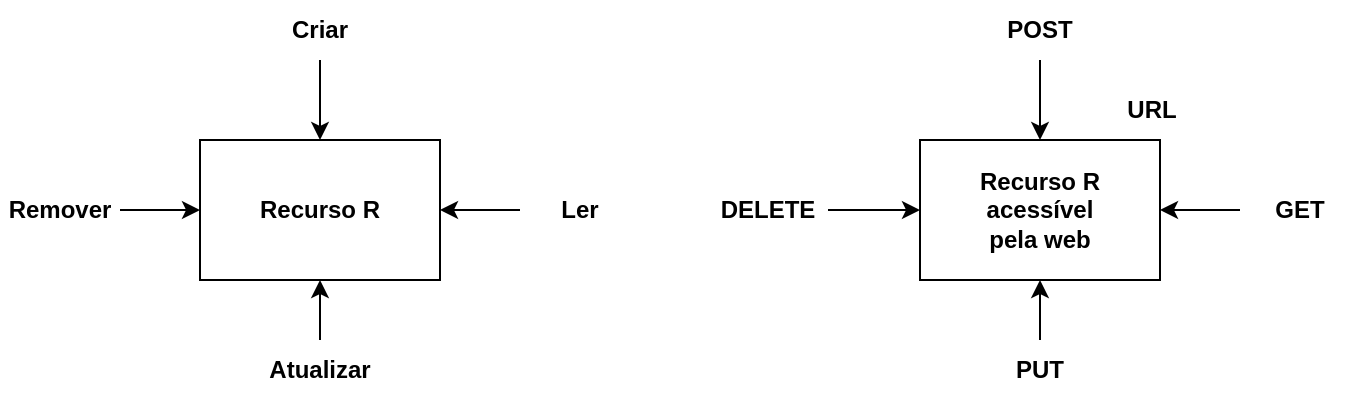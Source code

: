 <mxfile version="21.8.1" type="github">
  <diagram name="Página-1" id="N3dewGuLw0sWKFviuK9k">
    <mxGraphModel dx="606" dy="1176" grid="1" gridSize="10" guides="1" tooltips="1" connect="1" arrows="1" fold="1" page="1" pageScale="1" pageWidth="827" pageHeight="1169" math="0" shadow="0">
      <root>
        <mxCell id="0" />
        <mxCell id="1" parent="0" />
        <mxCell id="aBuY9R5-_XP5ZshOFFdp-1" value="" style="rounded=0;whiteSpace=wrap;html=1;" vertex="1" parent="1">
          <mxGeometry x="160" y="160" width="120" height="70" as="geometry" />
        </mxCell>
        <mxCell id="aBuY9R5-_XP5ZshOFFdp-2" value="&lt;b&gt;Recurso R&lt;/b&gt;" style="text;html=1;strokeColor=none;fillColor=none;align=center;verticalAlign=middle;whiteSpace=wrap;rounded=0;" vertex="1" parent="1">
          <mxGeometry x="185" y="180" width="70" height="30" as="geometry" />
        </mxCell>
        <mxCell id="aBuY9R5-_XP5ZshOFFdp-24" style="edgeStyle=orthogonalEdgeStyle;rounded=0;orthogonalLoop=1;jettySize=auto;html=1;entryX=0.5;entryY=0;entryDx=0;entryDy=0;" edge="1" parent="1" source="aBuY9R5-_XP5ZshOFFdp-3" target="aBuY9R5-_XP5ZshOFFdp-1">
          <mxGeometry relative="1" as="geometry" />
        </mxCell>
        <mxCell id="aBuY9R5-_XP5ZshOFFdp-3" value="Criar" style="text;html=1;strokeColor=none;fillColor=none;align=center;verticalAlign=middle;whiteSpace=wrap;rounded=0;fontStyle=1" vertex="1" parent="1">
          <mxGeometry x="190" y="90" width="60" height="30" as="geometry" />
        </mxCell>
        <mxCell id="aBuY9R5-_XP5ZshOFFdp-26" style="edgeStyle=orthogonalEdgeStyle;rounded=0;orthogonalLoop=1;jettySize=auto;html=1;entryX=0.5;entryY=1;entryDx=0;entryDy=0;" edge="1" parent="1" source="aBuY9R5-_XP5ZshOFFdp-4" target="aBuY9R5-_XP5ZshOFFdp-1">
          <mxGeometry relative="1" as="geometry" />
        </mxCell>
        <mxCell id="aBuY9R5-_XP5ZshOFFdp-4" value="Atualizar" style="text;html=1;strokeColor=none;fillColor=none;align=center;verticalAlign=middle;whiteSpace=wrap;rounded=0;fontStyle=1" vertex="1" parent="1">
          <mxGeometry x="190" y="260" width="60" height="30" as="geometry" />
        </mxCell>
        <mxCell id="aBuY9R5-_XP5ZshOFFdp-27" style="edgeStyle=orthogonalEdgeStyle;rounded=0;orthogonalLoop=1;jettySize=auto;html=1;entryX=0;entryY=0.5;entryDx=0;entryDy=0;" edge="1" parent="1" source="aBuY9R5-_XP5ZshOFFdp-5" target="aBuY9R5-_XP5ZshOFFdp-1">
          <mxGeometry relative="1" as="geometry" />
        </mxCell>
        <mxCell id="aBuY9R5-_XP5ZshOFFdp-5" value="Remover" style="text;html=1;strokeColor=none;fillColor=none;align=center;verticalAlign=middle;whiteSpace=wrap;rounded=0;fontStyle=1" vertex="1" parent="1">
          <mxGeometry x="60" y="180" width="60" height="30" as="geometry" />
        </mxCell>
        <mxCell id="aBuY9R5-_XP5ZshOFFdp-25" style="edgeStyle=orthogonalEdgeStyle;rounded=0;orthogonalLoop=1;jettySize=auto;html=1;entryX=1;entryY=0.5;entryDx=0;entryDy=0;" edge="1" parent="1" source="aBuY9R5-_XP5ZshOFFdp-6" target="aBuY9R5-_XP5ZshOFFdp-1">
          <mxGeometry relative="1" as="geometry" />
        </mxCell>
        <mxCell id="aBuY9R5-_XP5ZshOFFdp-6" value="Ler" style="text;html=1;strokeColor=none;fillColor=none;align=center;verticalAlign=middle;whiteSpace=wrap;rounded=0;fontStyle=1" vertex="1" parent="1">
          <mxGeometry x="320" y="180" width="60" height="30" as="geometry" />
        </mxCell>
        <mxCell id="aBuY9R5-_XP5ZshOFFdp-13" value="" style="rounded=0;whiteSpace=wrap;html=1;" vertex="1" parent="1">
          <mxGeometry x="520" y="160" width="120" height="70" as="geometry" />
        </mxCell>
        <mxCell id="aBuY9R5-_XP5ZshOFFdp-14" value="&lt;b style=&quot;border-color: var(--border-color);&quot;&gt;Recurso R&lt;br style=&quot;border-color: var(--border-color);&quot;&gt;acessível pela web&lt;/b&gt;" style="text;html=1;strokeColor=none;fillColor=none;align=center;verticalAlign=middle;whiteSpace=wrap;rounded=0;" vertex="1" parent="1">
          <mxGeometry x="545" y="180" width="70" height="30" as="geometry" />
        </mxCell>
        <mxCell id="aBuY9R5-_XP5ZshOFFdp-20" style="edgeStyle=orthogonalEdgeStyle;rounded=0;orthogonalLoop=1;jettySize=auto;html=1;entryX=0.5;entryY=0;entryDx=0;entryDy=0;" edge="1" parent="1" source="aBuY9R5-_XP5ZshOFFdp-15" target="aBuY9R5-_XP5ZshOFFdp-13">
          <mxGeometry relative="1" as="geometry" />
        </mxCell>
        <mxCell id="aBuY9R5-_XP5ZshOFFdp-15" value="POST" style="text;html=1;strokeColor=none;fillColor=none;align=center;verticalAlign=middle;whiteSpace=wrap;rounded=0;fontStyle=1" vertex="1" parent="1">
          <mxGeometry x="550" y="90" width="60" height="30" as="geometry" />
        </mxCell>
        <mxCell id="aBuY9R5-_XP5ZshOFFdp-23" style="edgeStyle=orthogonalEdgeStyle;rounded=0;orthogonalLoop=1;jettySize=auto;html=1;entryX=0.5;entryY=1;entryDx=0;entryDy=0;" edge="1" parent="1" source="aBuY9R5-_XP5ZshOFFdp-16" target="aBuY9R5-_XP5ZshOFFdp-13">
          <mxGeometry relative="1" as="geometry" />
        </mxCell>
        <mxCell id="aBuY9R5-_XP5ZshOFFdp-16" value="PUT" style="text;html=1;strokeColor=none;fillColor=none;align=center;verticalAlign=middle;whiteSpace=wrap;rounded=0;fontStyle=1" vertex="1" parent="1">
          <mxGeometry x="550" y="260" width="60" height="30" as="geometry" />
        </mxCell>
        <mxCell id="aBuY9R5-_XP5ZshOFFdp-22" style="edgeStyle=orthogonalEdgeStyle;rounded=0;orthogonalLoop=1;jettySize=auto;html=1;" edge="1" parent="1" source="aBuY9R5-_XP5ZshOFFdp-17" target="aBuY9R5-_XP5ZshOFFdp-13">
          <mxGeometry relative="1" as="geometry" />
        </mxCell>
        <mxCell id="aBuY9R5-_XP5ZshOFFdp-17" value="DELETE" style="text;html=1;strokeColor=none;fillColor=none;align=center;verticalAlign=middle;whiteSpace=wrap;rounded=0;fontStyle=1" vertex="1" parent="1">
          <mxGeometry x="414" y="180" width="60" height="30" as="geometry" />
        </mxCell>
        <mxCell id="aBuY9R5-_XP5ZshOFFdp-21" style="rounded=0;orthogonalLoop=1;jettySize=auto;html=1;entryX=1;entryY=0.5;entryDx=0;entryDy=0;" edge="1" parent="1" source="aBuY9R5-_XP5ZshOFFdp-18" target="aBuY9R5-_XP5ZshOFFdp-13">
          <mxGeometry relative="1" as="geometry" />
        </mxCell>
        <mxCell id="aBuY9R5-_XP5ZshOFFdp-18" value="GET" style="text;html=1;strokeColor=none;fillColor=none;align=center;verticalAlign=middle;whiteSpace=wrap;rounded=0;fontStyle=1" vertex="1" parent="1">
          <mxGeometry x="680" y="180" width="60" height="30" as="geometry" />
        </mxCell>
        <mxCell id="aBuY9R5-_XP5ZshOFFdp-19" value="&lt;b&gt;URL&lt;/b&gt;" style="text;html=1;strokeColor=none;fillColor=none;align=center;verticalAlign=middle;whiteSpace=wrap;rounded=0;" vertex="1" parent="1">
          <mxGeometry x="606" y="130" width="60" height="30" as="geometry" />
        </mxCell>
      </root>
    </mxGraphModel>
  </diagram>
</mxfile>
